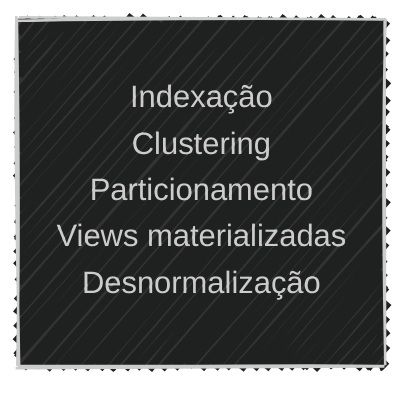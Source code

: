 ---
config:
    title: Projeto físico
    theme: dark
    look: handDrawn
---

erDiagram 
    "Indexação <br> Clustering <br> Particionamento <br> Views materializadas <br> Desnormalização"